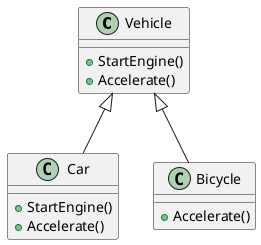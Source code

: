 @startuml Vehicle

class Vehicle {
  +StartEngine()
  +Accelerate()
}

class Car {
  +StartEngine()
  +Accelerate()
}

class Bicycle {
  +Accelerate()
}

Vehicle <|-- Car
Vehicle <|-- Bicycle

@enduml
